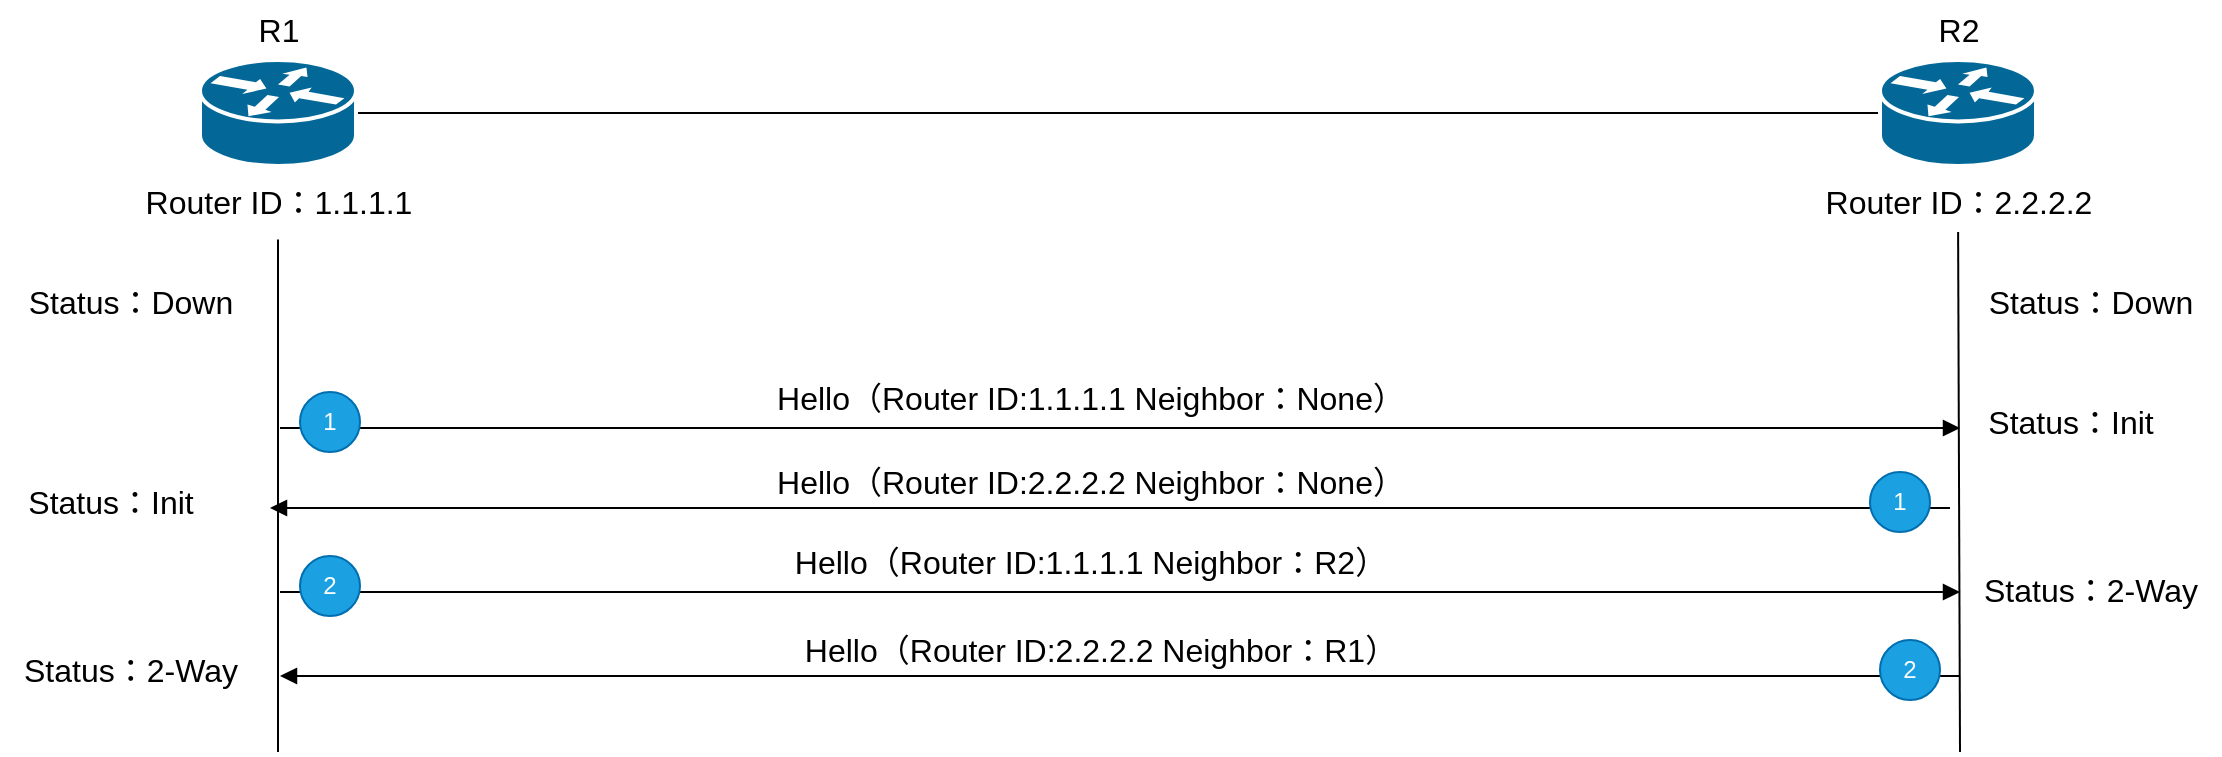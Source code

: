 <mxfile version="27.0.9">
  <diagram name="第1頁" id="mU4pODHEQDcuvb9itQm9">
    <mxGraphModel dx="1415" dy="843" grid="1" gridSize="10" guides="1" tooltips="1" connect="1" arrows="1" fold="1" page="1" pageScale="1" pageWidth="1169" pageHeight="827" math="0" shadow="0">
      <root>
        <mxCell id="0" />
        <mxCell id="1" parent="0" />
        <mxCell id="ZAYnwsddhC_nmskKQS4w-8" value="" style="edgeStyle=orthogonalEdgeStyle;rounded=0;orthogonalLoop=1;jettySize=auto;html=1;endArrow=none;startFill=0;" parent="1" source="ZAYnwsddhC_nmskKQS4w-2" target="ZAYnwsddhC_nmskKQS4w-7" edge="1">
          <mxGeometry relative="1" as="geometry" />
        </mxCell>
        <mxCell id="ZAYnwsddhC_nmskKQS4w-12" value="" style="group" parent="1" vertex="1" connectable="0">
          <mxGeometry x="79" y="104" width="160" height="116" as="geometry" />
        </mxCell>
        <mxCell id="ZAYnwsddhC_nmskKQS4w-6" value="" style="group" parent="ZAYnwsddhC_nmskKQS4w-12" vertex="1" connectable="0">
          <mxGeometry x="41" width="78" height="83" as="geometry" />
        </mxCell>
        <mxCell id="ZAYnwsddhC_nmskKQS4w-2" value="" style="shape=mxgraph.cisco.routers.router;sketch=0;html=1;pointerEvents=1;dashed=0;fillColor=#036897;strokeColor=#ffffff;strokeWidth=2;verticalLabelPosition=bottom;verticalAlign=top;align=center;outlineConnect=0;" parent="ZAYnwsddhC_nmskKQS4w-6" vertex="1">
          <mxGeometry y="30" width="78" height="53" as="geometry" />
        </mxCell>
        <mxCell id="ZAYnwsddhC_nmskKQS4w-5" value="&lt;font style=&quot;font-size: 16px;&quot;&gt;R1&lt;/font&gt;" style="text;html=1;align=center;verticalAlign=middle;resizable=0;points=[];autosize=1;strokeColor=none;fillColor=none;" parent="ZAYnwsddhC_nmskKQS4w-6" vertex="1">
          <mxGeometry x="19" width="40" height="30" as="geometry" />
        </mxCell>
        <mxCell id="ZAYnwsddhC_nmskKQS4w-11" value="&lt;font style=&quot;font-size: 16px;&quot;&gt;Router ID：1.1.1.1&lt;/font&gt;" style="text;html=1;align=center;verticalAlign=middle;resizable=0;points=[];autosize=1;strokeColor=none;fillColor=none;" parent="ZAYnwsddhC_nmskKQS4w-12" vertex="1">
          <mxGeometry y="86" width="160" height="30" as="geometry" />
        </mxCell>
        <mxCell id="ZAYnwsddhC_nmskKQS4w-14" value="" style="group" parent="1" vertex="1" connectable="0">
          <mxGeometry x="919" y="104" width="160" height="116" as="geometry" />
        </mxCell>
        <mxCell id="ZAYnwsddhC_nmskKQS4w-7" value="" style="shape=mxgraph.cisco.routers.router;sketch=0;html=1;pointerEvents=1;dashed=0;fillColor=#036897;strokeColor=#ffffff;strokeWidth=2;verticalLabelPosition=bottom;verticalAlign=top;align=center;outlineConnect=0;" parent="ZAYnwsddhC_nmskKQS4w-14" vertex="1">
          <mxGeometry x="41" y="30" width="78" height="53" as="geometry" />
        </mxCell>
        <mxCell id="ZAYnwsddhC_nmskKQS4w-9" value="&lt;font style=&quot;font-size: 16px;&quot;&gt;R2&lt;/font&gt;" style="text;html=1;align=center;verticalAlign=middle;resizable=0;points=[];autosize=1;strokeColor=none;fillColor=none;" parent="ZAYnwsddhC_nmskKQS4w-14" vertex="1">
          <mxGeometry x="60" width="40" height="30" as="geometry" />
        </mxCell>
        <mxCell id="ZAYnwsddhC_nmskKQS4w-13" value="&lt;font style=&quot;font-size: 16px;&quot;&gt;Router ID：2.2.2.2&lt;/font&gt;" style="text;html=1;align=center;verticalAlign=middle;resizable=0;points=[];autosize=1;strokeColor=none;fillColor=none;" parent="ZAYnwsddhC_nmskKQS4w-14" vertex="1">
          <mxGeometry y="86" width="160" height="30" as="geometry" />
        </mxCell>
        <mxCell id="ZAYnwsddhC_nmskKQS4w-15" value="" style="endArrow=none;html=1;rounded=0;entryX=0.5;entryY=1.125;entryDx=0;entryDy=0;entryPerimeter=0;" parent="1" target="ZAYnwsddhC_nmskKQS4w-11" edge="1">
          <mxGeometry width="50" height="50" relative="1" as="geometry">
            <mxPoint x="159" y="480" as="sourcePoint" />
            <mxPoint x="550" y="340" as="targetPoint" />
          </mxGeometry>
        </mxCell>
        <mxCell id="ZAYnwsddhC_nmskKQS4w-16" value="" style="endArrow=none;html=1;rounded=0;" parent="1" target="ZAYnwsddhC_nmskKQS4w-13" edge="1">
          <mxGeometry width="50" height="50" relative="1" as="geometry">
            <mxPoint x="1000" y="480" as="sourcePoint" />
            <mxPoint x="998.52" y="220" as="targetPoint" />
          </mxGeometry>
        </mxCell>
        <mxCell id="ZAYnwsddhC_nmskKQS4w-18" value="&lt;font style=&quot;font-size: 16px;&quot;&gt;Hello（Router ID:1.1.1.1 Neighbor：None&lt;span style=&quot;background-color: transparent; color: light-dark(rgb(0, 0, 0), rgb(255, 255, 255));&quot;&gt;）&lt;/span&gt;&lt;/font&gt;" style="text;html=1;align=center;verticalAlign=middle;resizable=0;points=[];autosize=1;strokeColor=none;fillColor=none;" parent="1" vertex="1">
          <mxGeometry x="395" y="288" width="340" height="30" as="geometry" />
        </mxCell>
        <mxCell id="ZAYnwsddhC_nmskKQS4w-19" value="&lt;span style=&quot;font-size: 16px;&quot;&gt;Status：Down&lt;/span&gt;" style="text;html=1;align=center;verticalAlign=middle;resizable=0;points=[];autosize=1;strokeColor=none;fillColor=none;" parent="1" vertex="1">
          <mxGeometry x="20" y="240" width="130" height="30" as="geometry" />
        </mxCell>
        <mxCell id="ZAYnwsddhC_nmskKQS4w-20" value="&lt;span style=&quot;font-size: 16px;&quot;&gt;Status：Init&lt;/span&gt;" style="text;html=1;align=center;verticalAlign=middle;resizable=0;points=[];autosize=1;strokeColor=none;fillColor=none;" parent="1" vertex="1">
          <mxGeometry x="1000" y="300" width="110" height="30" as="geometry" />
        </mxCell>
        <mxCell id="ZAYnwsddhC_nmskKQS4w-23" value="&lt;span style=&quot;font-size: 16px;&quot;&gt;Status：Down&lt;/span&gt;" style="text;html=1;align=center;verticalAlign=middle;resizable=1;points=[];autosize=1;strokeColor=none;fillColor=none;movable=1;rotatable=1;deletable=1;editable=1;locked=0;connectable=1;" parent="1" vertex="1">
          <mxGeometry x="1000" y="240" width="130" height="30" as="geometry" />
        </mxCell>
        <mxCell id="ZAYnwsddhC_nmskKQS4w-24" value="&lt;span style=&quot;font-size: 16px;&quot;&gt;Status：Init&lt;/span&gt;" style="text;html=1;align=center;verticalAlign=middle;resizable=0;points=[];autosize=1;strokeColor=none;fillColor=none;" parent="1" vertex="1">
          <mxGeometry x="20" y="340" width="110" height="30" as="geometry" />
        </mxCell>
        <mxCell id="ZAYnwsddhC_nmskKQS4w-38" value="" style="group" parent="1" vertex="1" connectable="0">
          <mxGeometry x="160" y="300" width="840" height="30" as="geometry" />
        </mxCell>
        <mxCell id="ZAYnwsddhC_nmskKQS4w-17" value="" style="endArrow=none;startArrow=block;html=1;rounded=0;startFill=1;movable=1;resizable=1;rotatable=1;deletable=1;editable=1;locked=0;connectable=1;" parent="ZAYnwsddhC_nmskKQS4w-38" edge="1">
          <mxGeometry width="50" height="50" relative="1" as="geometry">
            <mxPoint x="840" y="18" as="sourcePoint" />
            <mxPoint y="18" as="targetPoint" />
          </mxGeometry>
        </mxCell>
        <mxCell id="ZAYnwsddhC_nmskKQS4w-26" value="1" style="ellipse;whiteSpace=wrap;html=1;aspect=fixed;fillColor=#1ba1e2;strokeColor=#006EAF;fontColor=#ffffff;movable=1;resizable=1;rotatable=1;deletable=1;editable=1;locked=0;connectable=1;" parent="ZAYnwsddhC_nmskKQS4w-38" vertex="1">
          <mxGeometry x="10" width="30" height="30" as="geometry" />
        </mxCell>
        <mxCell id="ZAYnwsddhC_nmskKQS4w-42" value="&lt;font style=&quot;font-size: 16px;&quot;&gt;Hello（Router ID:1.1.1.1 Neighbor：R2&lt;span style=&quot;background-color: transparent; color: light-dark(rgb(0, 0, 0), rgb(255, 255, 255));&quot;&gt;）&lt;/span&gt;&lt;/font&gt;" style="text;html=1;align=center;verticalAlign=middle;resizable=0;points=[];autosize=1;strokeColor=none;fillColor=none;" parent="1" vertex="1">
          <mxGeometry x="405" y="370" width="320" height="30" as="geometry" />
        </mxCell>
        <mxCell id="ZAYnwsddhC_nmskKQS4w-43" value="" style="group" parent="1" vertex="1" connectable="0">
          <mxGeometry x="160" y="382" width="840" height="30" as="geometry" />
        </mxCell>
        <mxCell id="ZAYnwsddhC_nmskKQS4w-44" value="" style="endArrow=none;startArrow=block;html=1;rounded=0;startFill=1;movable=1;resizable=1;rotatable=1;deletable=1;editable=1;locked=0;connectable=1;" parent="ZAYnwsddhC_nmskKQS4w-43" edge="1">
          <mxGeometry width="50" height="50" relative="1" as="geometry">
            <mxPoint x="840" y="18" as="sourcePoint" />
            <mxPoint y="18" as="targetPoint" />
          </mxGeometry>
        </mxCell>
        <mxCell id="ZAYnwsddhC_nmskKQS4w-45" value="2" style="ellipse;whiteSpace=wrap;html=1;aspect=fixed;fillColor=#1ba1e2;strokeColor=#006EAF;fontColor=#ffffff;movable=1;resizable=1;rotatable=1;deletable=1;editable=1;locked=0;connectable=1;" parent="ZAYnwsddhC_nmskKQS4w-43" vertex="1">
          <mxGeometry x="10" width="30" height="30" as="geometry" />
        </mxCell>
        <mxCell id="ZAYnwsddhC_nmskKQS4w-40" value="" style="endArrow=none;startArrow=block;html=1;rounded=0;startFill=1;movable=1;resizable=1;rotatable=1;deletable=1;editable=1;locked=0;connectable=1;" parent="1" edge="1">
          <mxGeometry width="50" height="50" relative="1" as="geometry">
            <mxPoint x="155" y="358" as="sourcePoint" />
            <mxPoint x="995" y="358" as="targetPoint" />
          </mxGeometry>
        </mxCell>
        <mxCell id="ZAYnwsddhC_nmskKQS4w-41" value="1" style="ellipse;whiteSpace=wrap;html=1;aspect=fixed;fillColor=#1ba1e2;strokeColor=#006EAF;fontColor=#ffffff;movable=1;resizable=1;rotatable=1;deletable=1;editable=1;locked=0;connectable=1;" parent="1" vertex="1">
          <mxGeometry x="955" y="340" width="30" height="30" as="geometry" />
        </mxCell>
        <mxCell id="ZAYnwsddhC_nmskKQS4w-22" value="&lt;font style=&quot;font-size: 16px;&quot;&gt;Hello（Router ID:2.2.2.2 Neighbor：None&lt;span style=&quot;background-color: transparent; color: light-dark(rgb(0, 0, 0), rgb(255, 255, 255));&quot;&gt;）&lt;/span&gt;&lt;/font&gt;" style="text;html=1;align=center;verticalAlign=middle;resizable=0;points=[];autosize=1;strokeColor=none;fillColor=none;" parent="1" vertex="1">
          <mxGeometry x="395" y="330" width="340" height="30" as="geometry" />
        </mxCell>
        <mxCell id="ZAYnwsddhC_nmskKQS4w-48" value="" style="endArrow=none;startArrow=block;html=1;rounded=0;startFill=1;movable=1;resizable=1;rotatable=1;deletable=1;editable=1;locked=0;connectable=1;" parent="1" edge="1">
          <mxGeometry width="50" height="50" relative="1" as="geometry">
            <mxPoint x="160" y="442" as="sourcePoint" />
            <mxPoint x="1000" y="442" as="targetPoint" />
          </mxGeometry>
        </mxCell>
        <mxCell id="ZAYnwsddhC_nmskKQS4w-49" value="2" style="ellipse;whiteSpace=wrap;html=1;aspect=fixed;fillColor=#1ba1e2;strokeColor=#006EAF;fontColor=#ffffff;movable=1;resizable=1;rotatable=1;deletable=1;editable=1;locked=0;connectable=1;" parent="1" vertex="1">
          <mxGeometry x="960" y="424" width="30" height="30" as="geometry" />
        </mxCell>
        <mxCell id="ZAYnwsddhC_nmskKQS4w-50" value="&lt;font style=&quot;font-size: 16px;&quot;&gt;Hello（Router ID:2.2.2.2 Neighbor：R1&lt;span style=&quot;background-color: transparent; color: light-dark(rgb(0, 0, 0), rgb(255, 255, 255));&quot;&gt;）&lt;/span&gt;&lt;/font&gt;" style="text;html=1;align=center;verticalAlign=middle;resizable=0;points=[];autosize=1;strokeColor=none;fillColor=none;" parent="1" vertex="1">
          <mxGeometry x="410" y="414" width="320" height="30" as="geometry" />
        </mxCell>
        <mxCell id="ZAYnwsddhC_nmskKQS4w-51" value="&lt;span style=&quot;font-size: 16px;&quot;&gt;Status：2-Way&lt;/span&gt;" style="text;html=1;align=center;verticalAlign=middle;resizable=0;points=[];autosize=1;strokeColor=none;fillColor=none;" parent="1" vertex="1">
          <mxGeometry x="1000" y="384" width="130" height="30" as="geometry" />
        </mxCell>
        <mxCell id="ZAYnwsddhC_nmskKQS4w-52" value="&lt;span style=&quot;font-size: 16px;&quot;&gt;Status：2-Way&lt;/span&gt;" style="text;html=1;align=center;verticalAlign=middle;resizable=0;points=[];autosize=1;strokeColor=none;fillColor=none;" parent="1" vertex="1">
          <mxGeometry x="20" y="424" width="130" height="30" as="geometry" />
        </mxCell>
      </root>
    </mxGraphModel>
  </diagram>
</mxfile>
